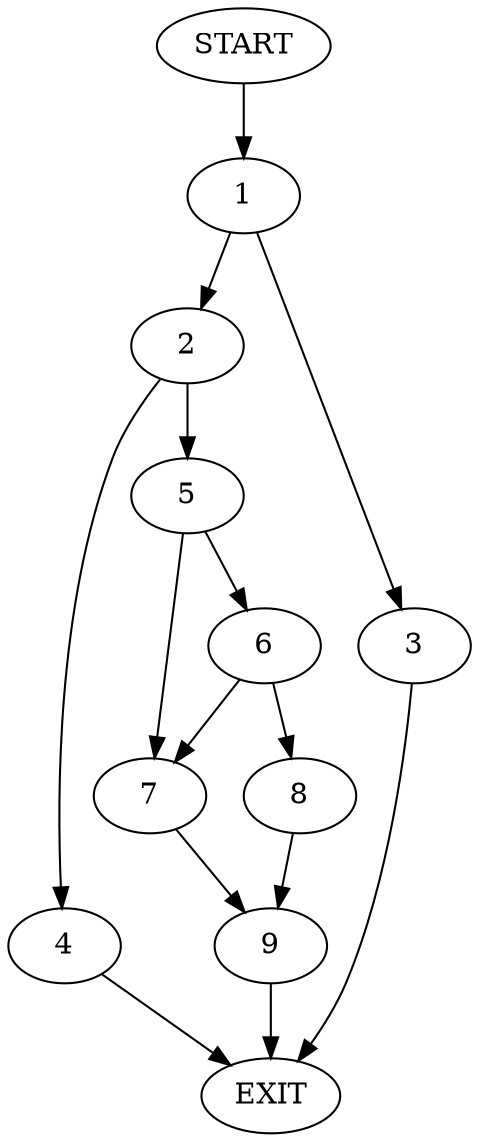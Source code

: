digraph {
0 [label="START"]
10 [label="EXIT"]
0 -> 1
1 -> 2
1 -> 3
3 -> 10
2 -> 4
2 -> 5
4 -> 10
5 -> 6
5 -> 7
6 -> 7
6 -> 8
7 -> 9
8 -> 9
9 -> 10
}
